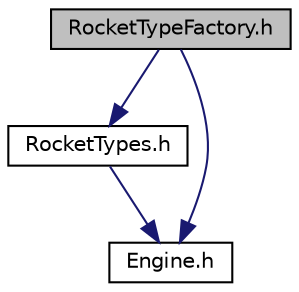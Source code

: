 digraph "RocketTypeFactory.h"
{
 // LATEX_PDF_SIZE
  edge [fontname="Helvetica",fontsize="10",labelfontname="Helvetica",labelfontsize="10"];
  node [fontname="Helvetica",fontsize="10",shape=record];
  Node1 [label="RocketTypeFactory.h",height=0.2,width=0.4,color="black", fillcolor="grey75", style="filled", fontcolor="black",tooltip=" "];
  Node1 -> Node2 [color="midnightblue",fontsize="10",style="solid",fontname="Helvetica"];
  Node2 [label="RocketTypes.h",height=0.2,width=0.4,color="black", fillcolor="white", style="filled",URL="$RocketTypes_8h.html",tooltip=" "];
  Node2 -> Node3 [color="midnightblue",fontsize="10",style="solid",fontname="Helvetica"];
  Node3 [label="Engine.h",height=0.2,width=0.4,color="black", fillcolor="white", style="filled",URL="$Engine_8h.html",tooltip=" "];
  Node1 -> Node3 [color="midnightblue",fontsize="10",style="solid",fontname="Helvetica"];
}
